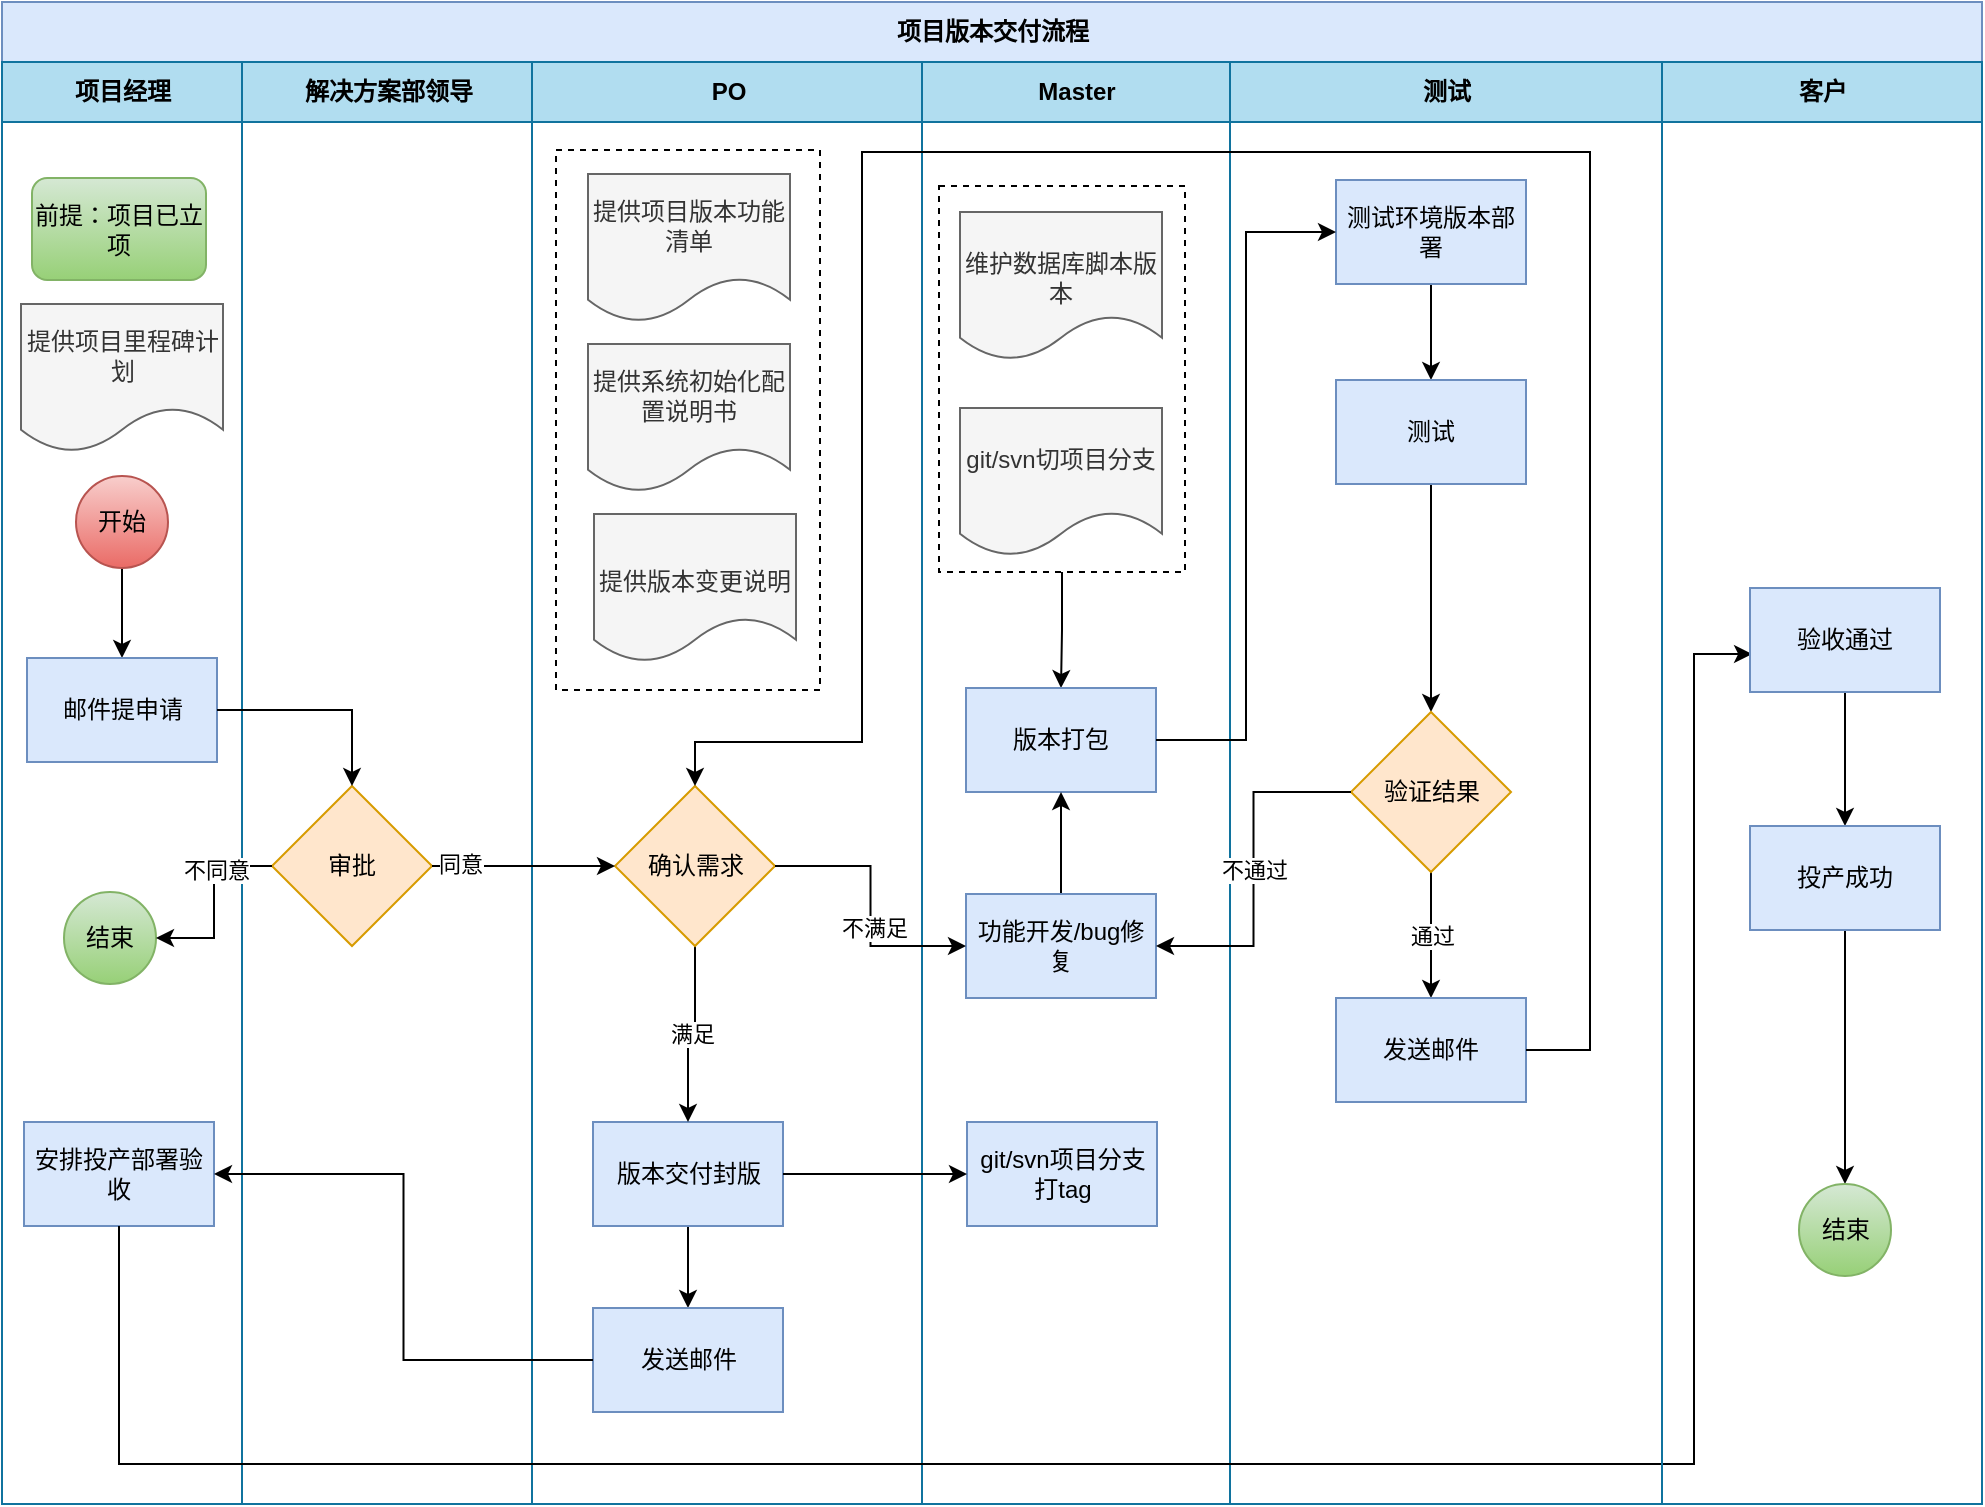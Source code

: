 <mxfile version="14.0.1" type="github">
  <diagram id="t4ctga8ut31WQuUNMBXp" name="Page-1">
    <mxGraphModel dx="1108" dy="513" grid="0" gridSize="10" guides="1" tooltips="1" connect="1" arrows="1" fold="1" page="1" pageScale="1" pageWidth="827" pageHeight="1169" math="0" shadow="0">
      <root>
        <mxCell id="0" />
        <mxCell id="1" parent="0" />
        <mxCell id="a2n0651rRjcgQdYrs08B-1" value="项目版本交付流程" style="swimlane;html=1;childLayout=stackLayout;resizeParent=1;resizeParentMax=0;startSize=30;fillColor=#dae8fc;strokeColor=#6c8ebf;" vertex="1" parent="1">
          <mxGeometry x="26" y="126" width="990" height="751" as="geometry" />
        </mxCell>
        <mxCell id="a2n0651rRjcgQdYrs08B-2" value="项目经理" style="swimlane;html=1;startSize=30;fillColor=#b1ddf0;strokeColor=#10739e;" vertex="1" parent="a2n0651rRjcgQdYrs08B-1">
          <mxGeometry y="30" width="120" height="721" as="geometry" />
        </mxCell>
        <mxCell id="a2n0651rRjcgQdYrs08B-57" value="前提：项目已立项" style="rounded=1;whiteSpace=wrap;html=1;strokeColor=#82b366;strokeWidth=1;fillColor=#d5e8d4;gradientColor=#97d077;" vertex="1" parent="a2n0651rRjcgQdYrs08B-2">
          <mxGeometry x="15" y="58" width="87" height="51" as="geometry" />
        </mxCell>
        <mxCell id="a2n0651rRjcgQdYrs08B-66" style="edgeStyle=orthogonalEdgeStyle;rounded=0;orthogonalLoop=1;jettySize=auto;html=1;entryX=0.5;entryY=0;entryDx=0;entryDy=0;" edge="1" parent="a2n0651rRjcgQdYrs08B-2" source="a2n0651rRjcgQdYrs08B-58" target="a2n0651rRjcgQdYrs08B-59">
          <mxGeometry relative="1" as="geometry" />
        </mxCell>
        <mxCell id="a2n0651rRjcgQdYrs08B-58" value="开始" style="ellipse;whiteSpace=wrap;html=1;aspect=fixed;strokeColor=#b85450;strokeWidth=1;fillColor=#f8cecc;gradientColor=#ea6b66;" vertex="1" parent="a2n0651rRjcgQdYrs08B-2">
          <mxGeometry x="37" y="207" width="46" height="46" as="geometry" />
        </mxCell>
        <mxCell id="a2n0651rRjcgQdYrs08B-59" value="邮件提申请" style="rounded=0;whiteSpace=wrap;html=1;strokeColor=#6c8ebf;strokeWidth=1;fillColor=#dae8fc;" vertex="1" parent="a2n0651rRjcgQdYrs08B-2">
          <mxGeometry x="12.5" y="298" width="95" height="52" as="geometry" />
        </mxCell>
        <mxCell id="a2n0651rRjcgQdYrs08B-115" value="结束" style="ellipse;whiteSpace=wrap;html=1;aspect=fixed;strokeColor=#82b366;strokeWidth=1;fillColor=#d5e8d4;gradientColor=#97d077;" vertex="1" parent="a2n0651rRjcgQdYrs08B-2">
          <mxGeometry x="31" y="415" width="46" height="46" as="geometry" />
        </mxCell>
        <mxCell id="a2n0651rRjcgQdYrs08B-124" value="安排投产部署验收" style="rounded=0;whiteSpace=wrap;html=1;strokeColor=#6c8ebf;strokeWidth=1;fillColor=#dae8fc;" vertex="1" parent="a2n0651rRjcgQdYrs08B-2">
          <mxGeometry x="11" y="530" width="95" height="52" as="geometry" />
        </mxCell>
        <mxCell id="a2n0651rRjcgQdYrs08B-129" value="提供项目里程碑计划" style="shape=document;whiteSpace=wrap;html=1;boundedLbl=1;strokeColor=#666666;strokeWidth=1;fillColor=#f5f5f5;fontColor=#333333;" vertex="1" parent="a2n0651rRjcgQdYrs08B-2">
          <mxGeometry x="9.5" y="121" width="101" height="74" as="geometry" />
        </mxCell>
        <mxCell id="a2n0651rRjcgQdYrs08B-3" value="解决方案部领导" style="swimlane;html=1;startSize=30;fillColor=#b1ddf0;strokeColor=#10739e;" vertex="1" parent="a2n0651rRjcgQdYrs08B-1">
          <mxGeometry x="120" y="30" width="145" height="721" as="geometry" />
        </mxCell>
        <mxCell id="a2n0651rRjcgQdYrs08B-61" value="审批" style="rhombus;whiteSpace=wrap;html=1;strokeColor=#d79b00;strokeWidth=1;fillColor=#ffe6cc;" vertex="1" parent="a2n0651rRjcgQdYrs08B-3">
          <mxGeometry x="15" y="362" width="80" height="80" as="geometry" />
        </mxCell>
        <mxCell id="a2n0651rRjcgQdYrs08B-4" value="PO" style="swimlane;html=1;startSize=30;fillColor=#b1ddf0;strokeColor=#10739e;" vertex="1" parent="a2n0651rRjcgQdYrs08B-1">
          <mxGeometry x="265" y="30" width="195" height="721" as="geometry" />
        </mxCell>
        <mxCell id="a2n0651rRjcgQdYrs08B-75" value="" style="rounded=0;whiteSpace=wrap;html=1;strokeWidth=1;fillColor=#ffffff;dashed=1;" vertex="1" parent="a2n0651rRjcgQdYrs08B-4">
          <mxGeometry x="12" y="44" width="132" height="270" as="geometry" />
        </mxCell>
        <mxCell id="a2n0651rRjcgQdYrs08B-62" value="提供项目版本功能清单" style="shape=document;whiteSpace=wrap;html=1;boundedLbl=1;strokeColor=#666666;strokeWidth=1;fillColor=#f5f5f5;fontColor=#333333;" vertex="1" parent="a2n0651rRjcgQdYrs08B-4">
          <mxGeometry x="28" y="56" width="101" height="74" as="geometry" />
        </mxCell>
        <mxCell id="a2n0651rRjcgQdYrs08B-63" value="提供系统初始化配置说明书" style="shape=document;whiteSpace=wrap;html=1;boundedLbl=1;strokeColor=#666666;strokeWidth=1;fillColor=#f5f5f5;fontColor=#333333;" vertex="1" parent="a2n0651rRjcgQdYrs08B-4">
          <mxGeometry x="28" y="141" width="101" height="74" as="geometry" />
        </mxCell>
        <mxCell id="a2n0651rRjcgQdYrs08B-64" value="&lt;br&gt;提供版本变更说明" style="shape=document;whiteSpace=wrap;html=1;boundedLbl=1;strokeColor=#666666;strokeWidth=1;fillColor=#f5f5f5;fontColor=#333333;" vertex="1" parent="a2n0651rRjcgQdYrs08B-4">
          <mxGeometry x="31" y="226" width="101" height="74" as="geometry" />
        </mxCell>
        <mxCell id="a2n0651rRjcgQdYrs08B-147" style="edgeStyle=orthogonalEdgeStyle;rounded=0;orthogonalLoop=1;jettySize=auto;html=1;" edge="1" parent="a2n0651rRjcgQdYrs08B-4" source="a2n0651rRjcgQdYrs08B-78" target="a2n0651rRjcgQdYrs08B-146">
          <mxGeometry relative="1" as="geometry" />
        </mxCell>
        <mxCell id="a2n0651rRjcgQdYrs08B-78" value="版本交付封版" style="rounded=0;whiteSpace=wrap;html=1;strokeColor=#6c8ebf;strokeWidth=1;fillColor=#dae8fc;" vertex="1" parent="a2n0651rRjcgQdYrs08B-4">
          <mxGeometry x="30.5" y="530" width="95" height="52" as="geometry" />
        </mxCell>
        <mxCell id="a2n0651rRjcgQdYrs08B-92" value="满足" style="edgeStyle=orthogonalEdgeStyle;rounded=0;orthogonalLoop=1;jettySize=auto;html=1;entryX=0.5;entryY=0;entryDx=0;entryDy=0;" edge="1" parent="a2n0651rRjcgQdYrs08B-4" source="a2n0651rRjcgQdYrs08B-89" target="a2n0651rRjcgQdYrs08B-78">
          <mxGeometry relative="1" as="geometry" />
        </mxCell>
        <mxCell id="a2n0651rRjcgQdYrs08B-89" value="确认需求" style="rhombus;whiteSpace=wrap;html=1;strokeColor=#d79b00;strokeWidth=1;fillColor=#ffe6cc;" vertex="1" parent="a2n0651rRjcgQdYrs08B-4">
          <mxGeometry x="41.5" y="362" width="80" height="80" as="geometry" />
        </mxCell>
        <mxCell id="a2n0651rRjcgQdYrs08B-146" value="发送邮件" style="rounded=0;whiteSpace=wrap;html=1;strokeColor=#6c8ebf;strokeWidth=1;fillColor=#dae8fc;" vertex="1" parent="a2n0651rRjcgQdYrs08B-4">
          <mxGeometry x="30.5" y="623" width="95" height="52" as="geometry" />
        </mxCell>
        <mxCell id="a2n0651rRjcgQdYrs08B-7" value="Master" style="swimlane;html=1;startSize=30;fillColor=#b1ddf0;strokeColor=#10739e;" vertex="1" parent="a2n0651rRjcgQdYrs08B-1">
          <mxGeometry x="460" y="30" width="154" height="721" as="geometry" />
        </mxCell>
        <mxCell id="a2n0651rRjcgQdYrs08B-81" style="edgeStyle=orthogonalEdgeStyle;rounded=0;orthogonalLoop=1;jettySize=auto;html=1;entryX=0.5;entryY=0;entryDx=0;entryDy=0;" edge="1" parent="a2n0651rRjcgQdYrs08B-7" source="a2n0651rRjcgQdYrs08B-76" target="a2n0651rRjcgQdYrs08B-71">
          <mxGeometry relative="1" as="geometry" />
        </mxCell>
        <mxCell id="a2n0651rRjcgQdYrs08B-76" value="" style="rounded=0;whiteSpace=wrap;html=1;dashed=1;strokeColor=#000000;strokeWidth=1;fillColor=#ffffff;" vertex="1" parent="a2n0651rRjcgQdYrs08B-7">
          <mxGeometry x="8.5" y="62" width="123" height="193" as="geometry" />
        </mxCell>
        <mxCell id="a2n0651rRjcgQdYrs08B-67" value="&lt;br&gt;维护数据库脚本版本" style="shape=document;whiteSpace=wrap;html=1;boundedLbl=1;strokeColor=#666666;strokeWidth=1;fillColor=#f5f5f5;fontColor=#333333;" vertex="1" parent="a2n0651rRjcgQdYrs08B-7">
          <mxGeometry x="19" y="75" width="101" height="74" as="geometry" />
        </mxCell>
        <mxCell id="a2n0651rRjcgQdYrs08B-68" value="git/svn切项目分支" style="shape=document;whiteSpace=wrap;html=1;boundedLbl=1;strokeColor=#666666;strokeWidth=1;fillColor=#f5f5f5;fontColor=#333333;" vertex="1" parent="a2n0651rRjcgQdYrs08B-7">
          <mxGeometry x="19" y="173" width="101" height="74" as="geometry" />
        </mxCell>
        <mxCell id="a2n0651rRjcgQdYrs08B-71" value="版本打包" style="rounded=0;whiteSpace=wrap;html=1;strokeColor=#6c8ebf;strokeWidth=1;fillColor=#dae8fc;" vertex="1" parent="a2n0651rRjcgQdYrs08B-7">
          <mxGeometry x="22" y="313" width="95" height="52" as="geometry" />
        </mxCell>
        <mxCell id="a2n0651rRjcgQdYrs08B-86" style="edgeStyle=orthogonalEdgeStyle;rounded=0;orthogonalLoop=1;jettySize=auto;html=1;entryX=0.5;entryY=1;entryDx=0;entryDy=0;" edge="1" parent="a2n0651rRjcgQdYrs08B-7" source="a2n0651rRjcgQdYrs08B-74" target="a2n0651rRjcgQdYrs08B-71">
          <mxGeometry relative="1" as="geometry" />
        </mxCell>
        <mxCell id="a2n0651rRjcgQdYrs08B-74" value="功能开发/bug修复" style="rounded=0;whiteSpace=wrap;html=1;strokeColor=#6c8ebf;strokeWidth=1;fillColor=#dae8fc;" vertex="1" parent="a2n0651rRjcgQdYrs08B-7">
          <mxGeometry x="22" y="416" width="95" height="52" as="geometry" />
        </mxCell>
        <mxCell id="a2n0651rRjcgQdYrs08B-77" value="git/svn项目分支打tag" style="rounded=0;whiteSpace=wrap;html=1;strokeColor=#6c8ebf;strokeWidth=1;fillColor=#dae8fc;" vertex="1" parent="a2n0651rRjcgQdYrs08B-7">
          <mxGeometry x="22.5" y="530" width="95" height="52" as="geometry" />
        </mxCell>
        <mxCell id="a2n0651rRjcgQdYrs08B-8" value="测试" style="swimlane;html=1;startSize=30;fillColor=#b1ddf0;strokeColor=#10739e;" vertex="1" parent="a2n0651rRjcgQdYrs08B-1">
          <mxGeometry x="614" y="30" width="216" height="721" as="geometry" />
        </mxCell>
        <mxCell id="a2n0651rRjcgQdYrs08B-83" style="edgeStyle=orthogonalEdgeStyle;rounded=0;orthogonalLoop=1;jettySize=auto;html=1;" edge="1" parent="a2n0651rRjcgQdYrs08B-8" source="a2n0651rRjcgQdYrs08B-70" target="a2n0651rRjcgQdYrs08B-72">
          <mxGeometry relative="1" as="geometry" />
        </mxCell>
        <mxCell id="a2n0651rRjcgQdYrs08B-70" value="测试环境版本部署" style="rounded=0;whiteSpace=wrap;html=1;strokeColor=#6c8ebf;strokeWidth=1;fillColor=#dae8fc;" vertex="1" parent="a2n0651rRjcgQdYrs08B-8">
          <mxGeometry x="53" y="59" width="95" height="52" as="geometry" />
        </mxCell>
        <mxCell id="a2n0651rRjcgQdYrs08B-84" style="edgeStyle=orthogonalEdgeStyle;rounded=0;orthogonalLoop=1;jettySize=auto;html=1;" edge="1" parent="a2n0651rRjcgQdYrs08B-8" source="a2n0651rRjcgQdYrs08B-72" target="a2n0651rRjcgQdYrs08B-73">
          <mxGeometry relative="1" as="geometry" />
        </mxCell>
        <mxCell id="a2n0651rRjcgQdYrs08B-72" value="测试" style="rounded=0;whiteSpace=wrap;html=1;strokeColor=#6c8ebf;strokeWidth=1;fillColor=#dae8fc;" vertex="1" parent="a2n0651rRjcgQdYrs08B-8">
          <mxGeometry x="53" y="159" width="95" height="52" as="geometry" />
        </mxCell>
        <mxCell id="a2n0651rRjcgQdYrs08B-137" value="通过" style="edgeStyle=orthogonalEdgeStyle;rounded=0;orthogonalLoop=1;jettySize=auto;html=1;entryX=0.5;entryY=0;entryDx=0;entryDy=0;" edge="1" parent="a2n0651rRjcgQdYrs08B-8" source="a2n0651rRjcgQdYrs08B-73" target="a2n0651rRjcgQdYrs08B-136">
          <mxGeometry relative="1" as="geometry" />
        </mxCell>
        <mxCell id="a2n0651rRjcgQdYrs08B-73" value="验证结果" style="rhombus;whiteSpace=wrap;html=1;strokeColor=#d79b00;strokeWidth=1;fillColor=#ffe6cc;" vertex="1" parent="a2n0651rRjcgQdYrs08B-8">
          <mxGeometry x="60.5" y="325" width="80" height="80" as="geometry" />
        </mxCell>
        <mxCell id="a2n0651rRjcgQdYrs08B-136" value="发送邮件" style="rounded=0;whiteSpace=wrap;html=1;strokeColor=#6c8ebf;strokeWidth=1;fillColor=#dae8fc;" vertex="1" parent="a2n0651rRjcgQdYrs08B-8">
          <mxGeometry x="53" y="468" width="95" height="52" as="geometry" />
        </mxCell>
        <mxCell id="a2n0651rRjcgQdYrs08B-82" style="edgeStyle=orthogonalEdgeStyle;rounded=0;orthogonalLoop=1;jettySize=auto;html=1;entryX=0;entryY=0.5;entryDx=0;entryDy=0;" edge="1" parent="a2n0651rRjcgQdYrs08B-1" source="a2n0651rRjcgQdYrs08B-71" target="a2n0651rRjcgQdYrs08B-70">
          <mxGeometry relative="1" as="geometry" />
        </mxCell>
        <mxCell id="a2n0651rRjcgQdYrs08B-87" style="edgeStyle=orthogonalEdgeStyle;rounded=0;orthogonalLoop=1;jettySize=auto;html=1;entryX=0;entryY=0.5;entryDx=0;entryDy=0;" edge="1" parent="a2n0651rRjcgQdYrs08B-1" source="a2n0651rRjcgQdYrs08B-78" target="a2n0651rRjcgQdYrs08B-77">
          <mxGeometry relative="1" as="geometry" />
        </mxCell>
        <mxCell id="a2n0651rRjcgQdYrs08B-93" style="edgeStyle=orthogonalEdgeStyle;rounded=0;orthogonalLoop=1;jettySize=auto;html=1;entryX=0;entryY=0.5;entryDx=0;entryDy=0;" edge="1" parent="a2n0651rRjcgQdYrs08B-1" source="a2n0651rRjcgQdYrs08B-89" target="a2n0651rRjcgQdYrs08B-74">
          <mxGeometry relative="1" as="geometry" />
        </mxCell>
        <mxCell id="a2n0651rRjcgQdYrs08B-94" value="不满足" style="edgeLabel;html=1;align=center;verticalAlign=middle;resizable=0;points=[];" vertex="1" connectable="0" parent="a2n0651rRjcgQdYrs08B-93">
          <mxGeometry x="0.158" y="1" relative="1" as="geometry">
            <mxPoint as="offset" />
          </mxGeometry>
        </mxCell>
        <mxCell id="a2n0651rRjcgQdYrs08B-99" value="不通过" style="edgeStyle=orthogonalEdgeStyle;rounded=0;orthogonalLoop=1;jettySize=auto;html=1;entryX=1;entryY=0.5;entryDx=0;entryDy=0;" edge="1" parent="a2n0651rRjcgQdYrs08B-1" source="a2n0651rRjcgQdYrs08B-73" target="a2n0651rRjcgQdYrs08B-74">
          <mxGeometry relative="1" as="geometry" />
        </mxCell>
        <mxCell id="a2n0651rRjcgQdYrs08B-101" style="edgeStyle=orthogonalEdgeStyle;rounded=0;orthogonalLoop=1;jettySize=auto;html=1;entryX=0.5;entryY=0;entryDx=0;entryDy=0;" edge="1" parent="a2n0651rRjcgQdYrs08B-1" source="a2n0651rRjcgQdYrs08B-59" target="a2n0651rRjcgQdYrs08B-61">
          <mxGeometry relative="1" as="geometry" />
        </mxCell>
        <mxCell id="a2n0651rRjcgQdYrs08B-102" style="edgeStyle=orthogonalEdgeStyle;rounded=0;orthogonalLoop=1;jettySize=auto;html=1;entryX=0;entryY=0.5;entryDx=0;entryDy=0;" edge="1" parent="a2n0651rRjcgQdYrs08B-1" source="a2n0651rRjcgQdYrs08B-61" target="a2n0651rRjcgQdYrs08B-89">
          <mxGeometry relative="1" as="geometry" />
        </mxCell>
        <mxCell id="a2n0651rRjcgQdYrs08B-105" value="同意" style="edgeLabel;html=1;align=center;verticalAlign=middle;resizable=0;points=[];" vertex="1" connectable="0" parent="a2n0651rRjcgQdYrs08B-102">
          <mxGeometry x="-0.699" y="1" relative="1" as="geometry">
            <mxPoint as="offset" />
          </mxGeometry>
        </mxCell>
        <mxCell id="a2n0651rRjcgQdYrs08B-113" style="edgeStyle=orthogonalEdgeStyle;rounded=0;orthogonalLoop=1;jettySize=auto;html=1;entryX=0.5;entryY=0;entryDx=0;entryDy=0;exitX=1;exitY=0.5;exitDx=0;exitDy=0;" edge="1" parent="a2n0651rRjcgQdYrs08B-1" source="a2n0651rRjcgQdYrs08B-136" target="a2n0651rRjcgQdYrs08B-89">
          <mxGeometry relative="1" as="geometry">
            <mxPoint x="745" y="472" as="sourcePoint" />
            <Array as="points">
              <mxPoint x="794" y="524" />
              <mxPoint x="794" y="75" />
              <mxPoint x="430" y="75" />
              <mxPoint x="430" y="370" />
              <mxPoint x="347" y="370" />
            </Array>
          </mxGeometry>
        </mxCell>
        <mxCell id="a2n0651rRjcgQdYrs08B-117" style="edgeStyle=orthogonalEdgeStyle;rounded=0;orthogonalLoop=1;jettySize=auto;html=1;" edge="1" parent="a2n0651rRjcgQdYrs08B-1" source="a2n0651rRjcgQdYrs08B-61" target="a2n0651rRjcgQdYrs08B-115">
          <mxGeometry relative="1" as="geometry" />
        </mxCell>
        <mxCell id="a2n0651rRjcgQdYrs08B-118" value="不同意" style="edgeLabel;html=1;align=center;verticalAlign=middle;resizable=0;points=[];" vertex="1" connectable="0" parent="a2n0651rRjcgQdYrs08B-117">
          <mxGeometry x="-0.409" y="2" relative="1" as="geometry">
            <mxPoint as="offset" />
          </mxGeometry>
        </mxCell>
        <mxCell id="a2n0651rRjcgQdYrs08B-125" style="edgeStyle=orthogonalEdgeStyle;rounded=0;orthogonalLoop=1;jettySize=auto;html=1;entryX=1;entryY=0.5;entryDx=0;entryDy=0;exitX=0;exitY=0.5;exitDx=0;exitDy=0;" edge="1" parent="a2n0651rRjcgQdYrs08B-1" source="a2n0651rRjcgQdYrs08B-146" target="a2n0651rRjcgQdYrs08B-124">
          <mxGeometry relative="1" as="geometry" />
        </mxCell>
        <mxCell id="a2n0651rRjcgQdYrs08B-126" style="edgeStyle=orthogonalEdgeStyle;rounded=0;orthogonalLoop=1;jettySize=auto;html=1;entryX=0.011;entryY=0.635;entryDx=0;entryDy=0;entryPerimeter=0;" edge="1" parent="a2n0651rRjcgQdYrs08B-1" source="a2n0651rRjcgQdYrs08B-124" target="a2n0651rRjcgQdYrs08B-119">
          <mxGeometry relative="1" as="geometry">
            <mxPoint x="41" y="666" as="targetPoint" />
            <Array as="points">
              <mxPoint x="59" y="731" />
              <mxPoint x="846" y="731" />
              <mxPoint x="846" y="326" />
            </Array>
          </mxGeometry>
        </mxCell>
        <mxCell id="a2n0651rRjcgQdYrs08B-60" value="客户" style="swimlane;html=1;startSize=30;fillColor=#b1ddf0;strokeColor=#10739e;" vertex="1" parent="a2n0651rRjcgQdYrs08B-1">
          <mxGeometry x="830" y="30" width="160" height="721" as="geometry" />
        </mxCell>
        <mxCell id="a2n0651rRjcgQdYrs08B-122" style="edgeStyle=orthogonalEdgeStyle;rounded=0;orthogonalLoop=1;jettySize=auto;html=1;" edge="1" parent="a2n0651rRjcgQdYrs08B-60" source="a2n0651rRjcgQdYrs08B-119" target="a2n0651rRjcgQdYrs08B-120">
          <mxGeometry relative="1" as="geometry" />
        </mxCell>
        <mxCell id="a2n0651rRjcgQdYrs08B-119" value="验收通过" style="rounded=0;whiteSpace=wrap;html=1;strokeColor=#6c8ebf;strokeWidth=1;fillColor=#dae8fc;" vertex="1" parent="a2n0651rRjcgQdYrs08B-60">
          <mxGeometry x="44" y="263" width="95" height="52" as="geometry" />
        </mxCell>
        <mxCell id="a2n0651rRjcgQdYrs08B-123" style="edgeStyle=orthogonalEdgeStyle;rounded=0;orthogonalLoop=1;jettySize=auto;html=1;" edge="1" parent="a2n0651rRjcgQdYrs08B-60" source="a2n0651rRjcgQdYrs08B-120" target="a2n0651rRjcgQdYrs08B-121">
          <mxGeometry relative="1" as="geometry" />
        </mxCell>
        <mxCell id="a2n0651rRjcgQdYrs08B-120" value="投产成功" style="rounded=0;whiteSpace=wrap;html=1;strokeColor=#6c8ebf;strokeWidth=1;fillColor=#dae8fc;" vertex="1" parent="a2n0651rRjcgQdYrs08B-60">
          <mxGeometry x="44" y="382" width="95" height="52" as="geometry" />
        </mxCell>
        <mxCell id="a2n0651rRjcgQdYrs08B-121" value="结束" style="ellipse;whiteSpace=wrap;html=1;aspect=fixed;strokeColor=#82b366;strokeWidth=1;fillColor=#d5e8d4;gradientColor=#97d077;" vertex="1" parent="a2n0651rRjcgQdYrs08B-60">
          <mxGeometry x="68.5" y="561" width="46" height="46" as="geometry" />
        </mxCell>
      </root>
    </mxGraphModel>
  </diagram>
</mxfile>
